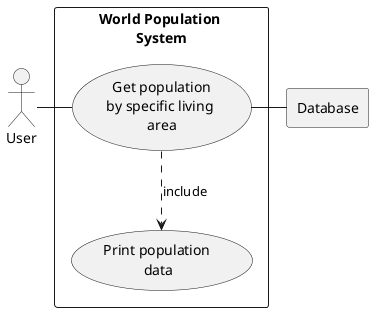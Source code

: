 @startuml
actor HR as "User"

rectangle Database

rectangle "World Population \nSystem" {
    usecase UC4 as "Get population
    by specific living \narea"

    usecase UCa as "Print population \ndata"

    HR - UC4
    UC4 ..> UCa : include
    UC4 - Database
}
@enduml